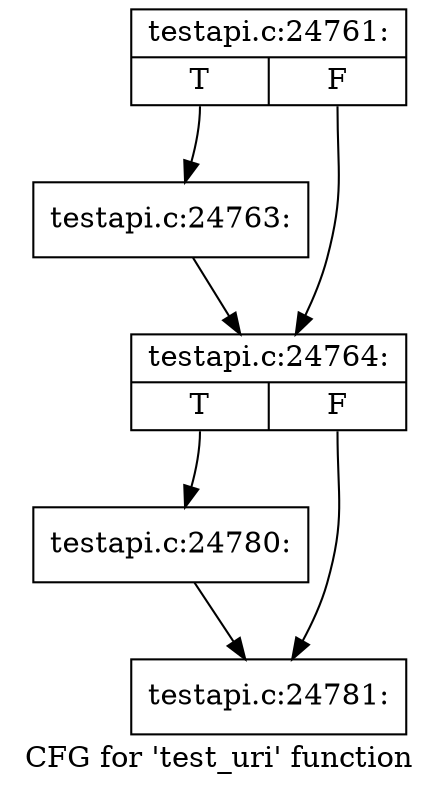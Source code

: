 digraph "CFG for 'test_uri' function" {
	label="CFG for 'test_uri' function";

	Node0x4dec7b0 [shape=record,label="{testapi.c:24761:|{<s0>T|<s1>F}}"];
	Node0x4dec7b0:s0 -> Node0x4df3dd0;
	Node0x4dec7b0:s1 -> Node0x4df3e20;
	Node0x4df3dd0 [shape=record,label="{testapi.c:24763:}"];
	Node0x4df3dd0 -> Node0x4df3e20;
	Node0x4df3e20 [shape=record,label="{testapi.c:24764:|{<s0>T|<s1>F}}"];
	Node0x4df3e20:s0 -> Node0x4abe6c0;
	Node0x4df3e20:s1 -> Node0x4abe9f0;
	Node0x4abe6c0 [shape=record,label="{testapi.c:24780:}"];
	Node0x4abe6c0 -> Node0x4abe9f0;
	Node0x4abe9f0 [shape=record,label="{testapi.c:24781:}"];
}
